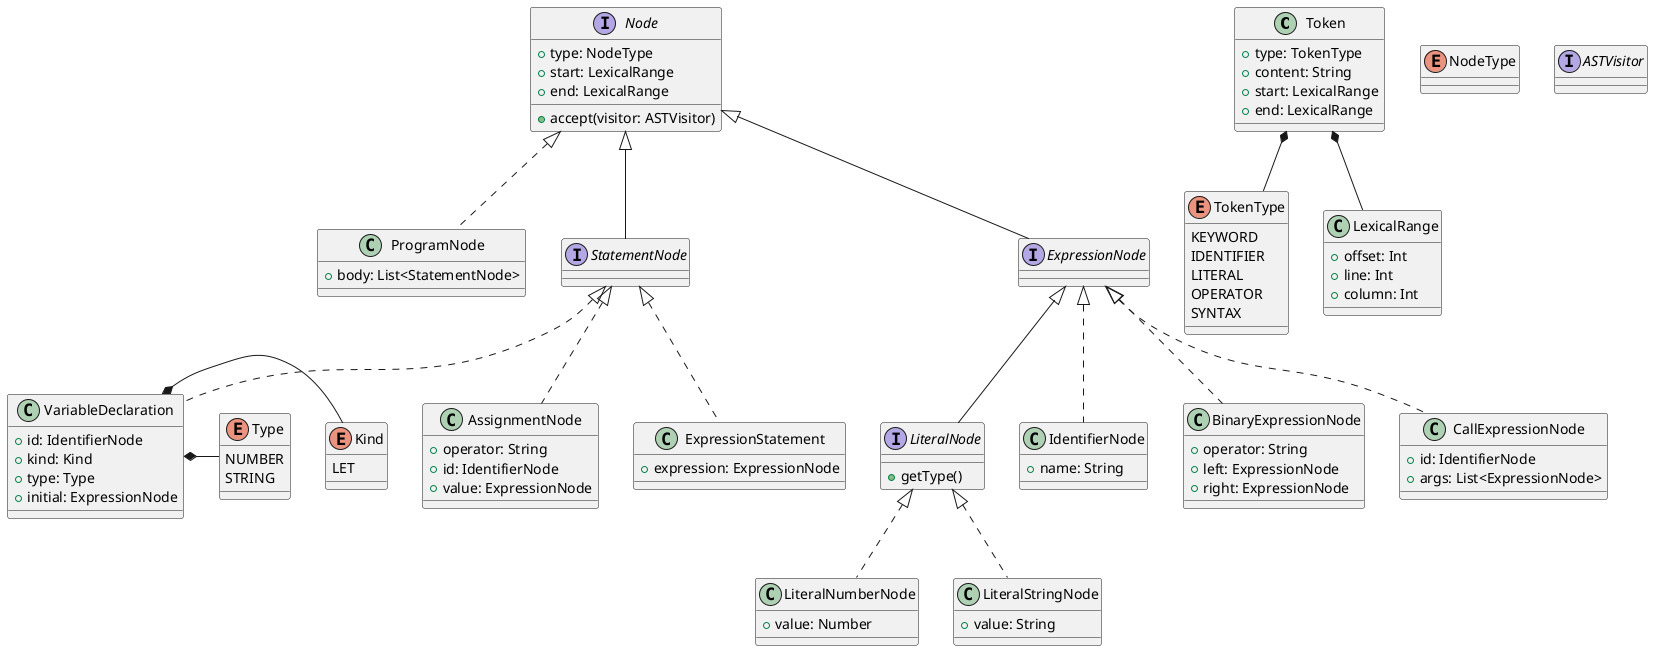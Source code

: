 @startuml
'https://plantuml.com/class-diagram


class Token {
+ type: TokenType
+ content: String
+ start: LexicalRange
+ end: LexicalRange
}
Token *-- TokenType

class LexicalRange {
+ offset: Int
+ line: Int
+ column: Int
}
Token *-- LexicalRange


' let a : number = 5;
' println("hola");
enum TokenType {
KEYWORD
IDENTIFIER
LITERAL
OPERATOR
SYNTAX
}

interface Node {
+ type: NodeType
+ start: LexicalRange
+ end: LexicalRange
+ accept(visitor: ASTVisitor)
}

enum NodeType {
'TODO
}

class ProgramNode implements Node {
+ body: List<StatementNode>
}

interface StatementNode implements Node {
}

class AssignmentNode implements StatementNode {
+ operator: String
+ id: IdentifierNode
+ value: ExpressionNode
}

class VariableDeclaration implements StatementNode {
+ id: IdentifierNode
+ kind: Kind
+ type: Type
+ initial: ExpressionNode
}
VariableDeclaration *- Kind
VariableDeclaration *- Type

enum Kind {
LET
}

enum Type {
NUMBER
STRING
}

class ExpressionStatement implements StatementNode {
+ expression: ExpressionNode
}

interface ExpressionNode implements Node {
}

interface LiteralNode implements ExpressionNode {
+ getType()
}

class LiteralNumberNode implements LiteralNode {
+ value: Number
}

class LiteralStringNode implements LiteralNode {
+ value: String
}

class IdentifierNode implements ExpressionNode {
+ name: String
}

class BinaryExpressionNode implements ExpressionNode {
+ operator: String
+ left: ExpressionNode
+ right: ExpressionNode
}

class CallExpressionNode implements ExpressionNode {
+ id: IdentifierNode
+ args: List<ExpressionNode>
}

'class DeclaratorNode implements Node

interface ASTVisitor {
}

@enduml


let a = 10
println(a)


ProgramNode
 - VariableDeclaration
   - id: IdentifierNode(a)
   - kind: LET
   - initial: LiteralNumber(Number, 10)
 - ExpressionStatement
   - expression: CallExpressionNode
     - id: "println"
     - args:
        - IdentifierNode(a)